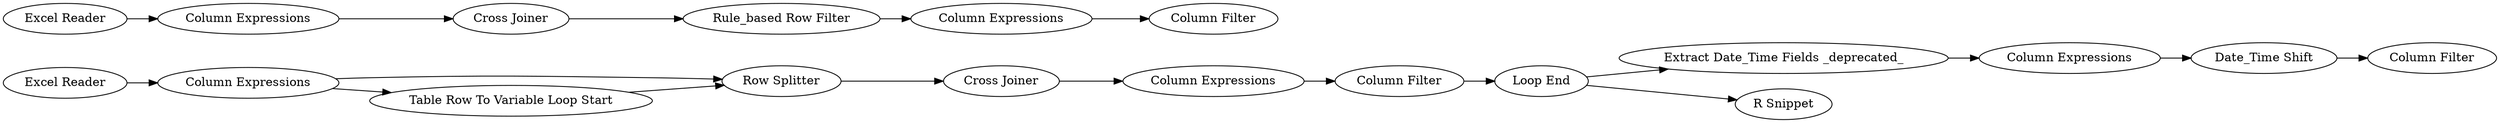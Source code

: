 digraph {
	"4856891141128288855_22" [label="Loop End"]
	"4856891141128288855_17" [label="Column Expressions"]
	"4856891141128288855_235" [label="Column Filter"]
	"4856891141128288855_8" [label="Column Expressions"]
	"4856891141128288855_197" [label="Extract Date_Time Fields _deprecated_"]
	"4856891141128288855_231" [label="Column Expressions"]
	"4856891141128288855_7" [label="Excel Reader"]
	"4856891141128288855_16" [label="Excel Reader"]
	"4856891141128288855_11" [label="Column Expressions"]
	"4856891141128288855_9" [label="Cross Joiner"]
	"4856891141128288855_21" [label="Row Splitter"]
	"4856891141128288855_18" [label="Cross Joiner"]
	"4856891141128288855_23" [label="R Snippet"]
	"4856891141128288855_20" [label="Table Row To Variable Loop Start"]
	"4856891141128288855_10" [label="Rule_based Row Filter"]
	"4856891141128288855_13" [label="Column Filter"]
	"4856891141128288855_15" [label="Column Filter"]
	"4856891141128288855_14" [label="Column Expressions"]
	"4856891141128288855_234" [label="Date_Time Shift"]
	"4856891141128288855_231" -> "4856891141128288855_234"
	"4856891141128288855_20" -> "4856891141128288855_21"
	"4856891141128288855_11" -> "4856891141128288855_13"
	"4856891141128288855_197" -> "4856891141128288855_231"
	"4856891141128288855_234" -> "4856891141128288855_235"
	"4856891141128288855_10" -> "4856891141128288855_11"
	"4856891141128288855_17" -> "4856891141128288855_20"
	"4856891141128288855_15" -> "4856891141128288855_22"
	"4856891141128288855_16" -> "4856891141128288855_17"
	"4856891141128288855_9" -> "4856891141128288855_10"
	"4856891141128288855_7" -> "4856891141128288855_8"
	"4856891141128288855_22" -> "4856891141128288855_23"
	"4856891141128288855_22" -> "4856891141128288855_197"
	"4856891141128288855_18" -> "4856891141128288855_14"
	"4856891141128288855_17" -> "4856891141128288855_21"
	"4856891141128288855_21" -> "4856891141128288855_18"
	"4856891141128288855_8" -> "4856891141128288855_9"
	"4856891141128288855_14" -> "4856891141128288855_15"
	rankdir=LR
}
